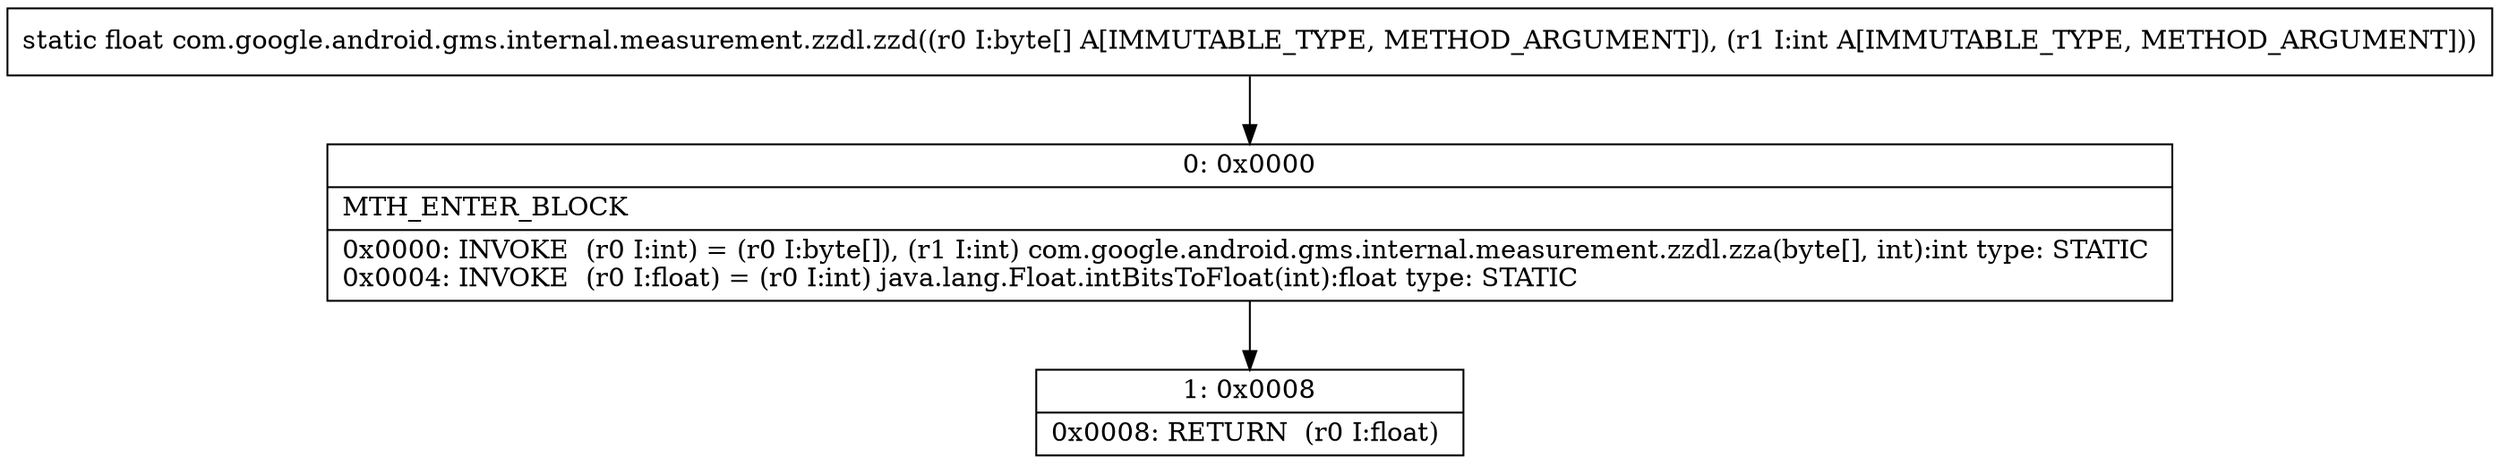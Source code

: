 digraph "CFG forcom.google.android.gms.internal.measurement.zzdl.zzd([BI)F" {
Node_0 [shape=record,label="{0\:\ 0x0000|MTH_ENTER_BLOCK\l|0x0000: INVOKE  (r0 I:int) = (r0 I:byte[]), (r1 I:int) com.google.android.gms.internal.measurement.zzdl.zza(byte[], int):int type: STATIC \l0x0004: INVOKE  (r0 I:float) = (r0 I:int) java.lang.Float.intBitsToFloat(int):float type: STATIC \l}"];
Node_1 [shape=record,label="{1\:\ 0x0008|0x0008: RETURN  (r0 I:float) \l}"];
MethodNode[shape=record,label="{static float com.google.android.gms.internal.measurement.zzdl.zzd((r0 I:byte[] A[IMMUTABLE_TYPE, METHOD_ARGUMENT]), (r1 I:int A[IMMUTABLE_TYPE, METHOD_ARGUMENT])) }"];
MethodNode -> Node_0;
Node_0 -> Node_1;
}


